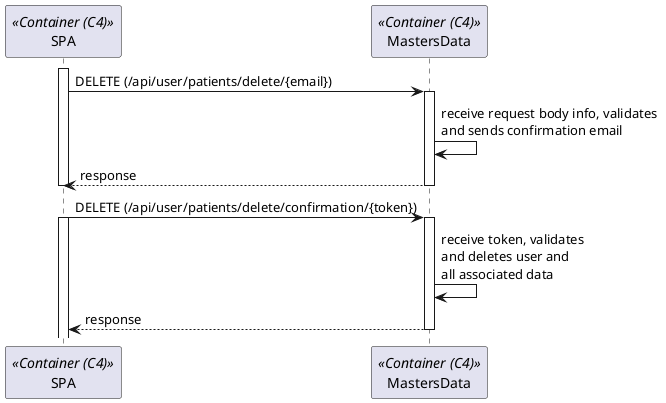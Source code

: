 ```plantuml
@startuml Process_View
participant SPA as FE <<Container (C4)>>
participant "MastersData" as BE <<Container (C4)>>

activate FE
FE -> BE: DELETE (/api/user/patients/delete/{email})
activate BE
BE -> BE: receive request body info, validates \nand sends confirmation email
return response
deactivate BE
deactivate FE
FE -> BE: DELETE (/api/user/patients/delete/confirmation/{token})
activate FE
activate BE
BE -> BE : receive token, validates \nand deletes user and\nall associated data
return response
deactivate BE
@enduml
```
